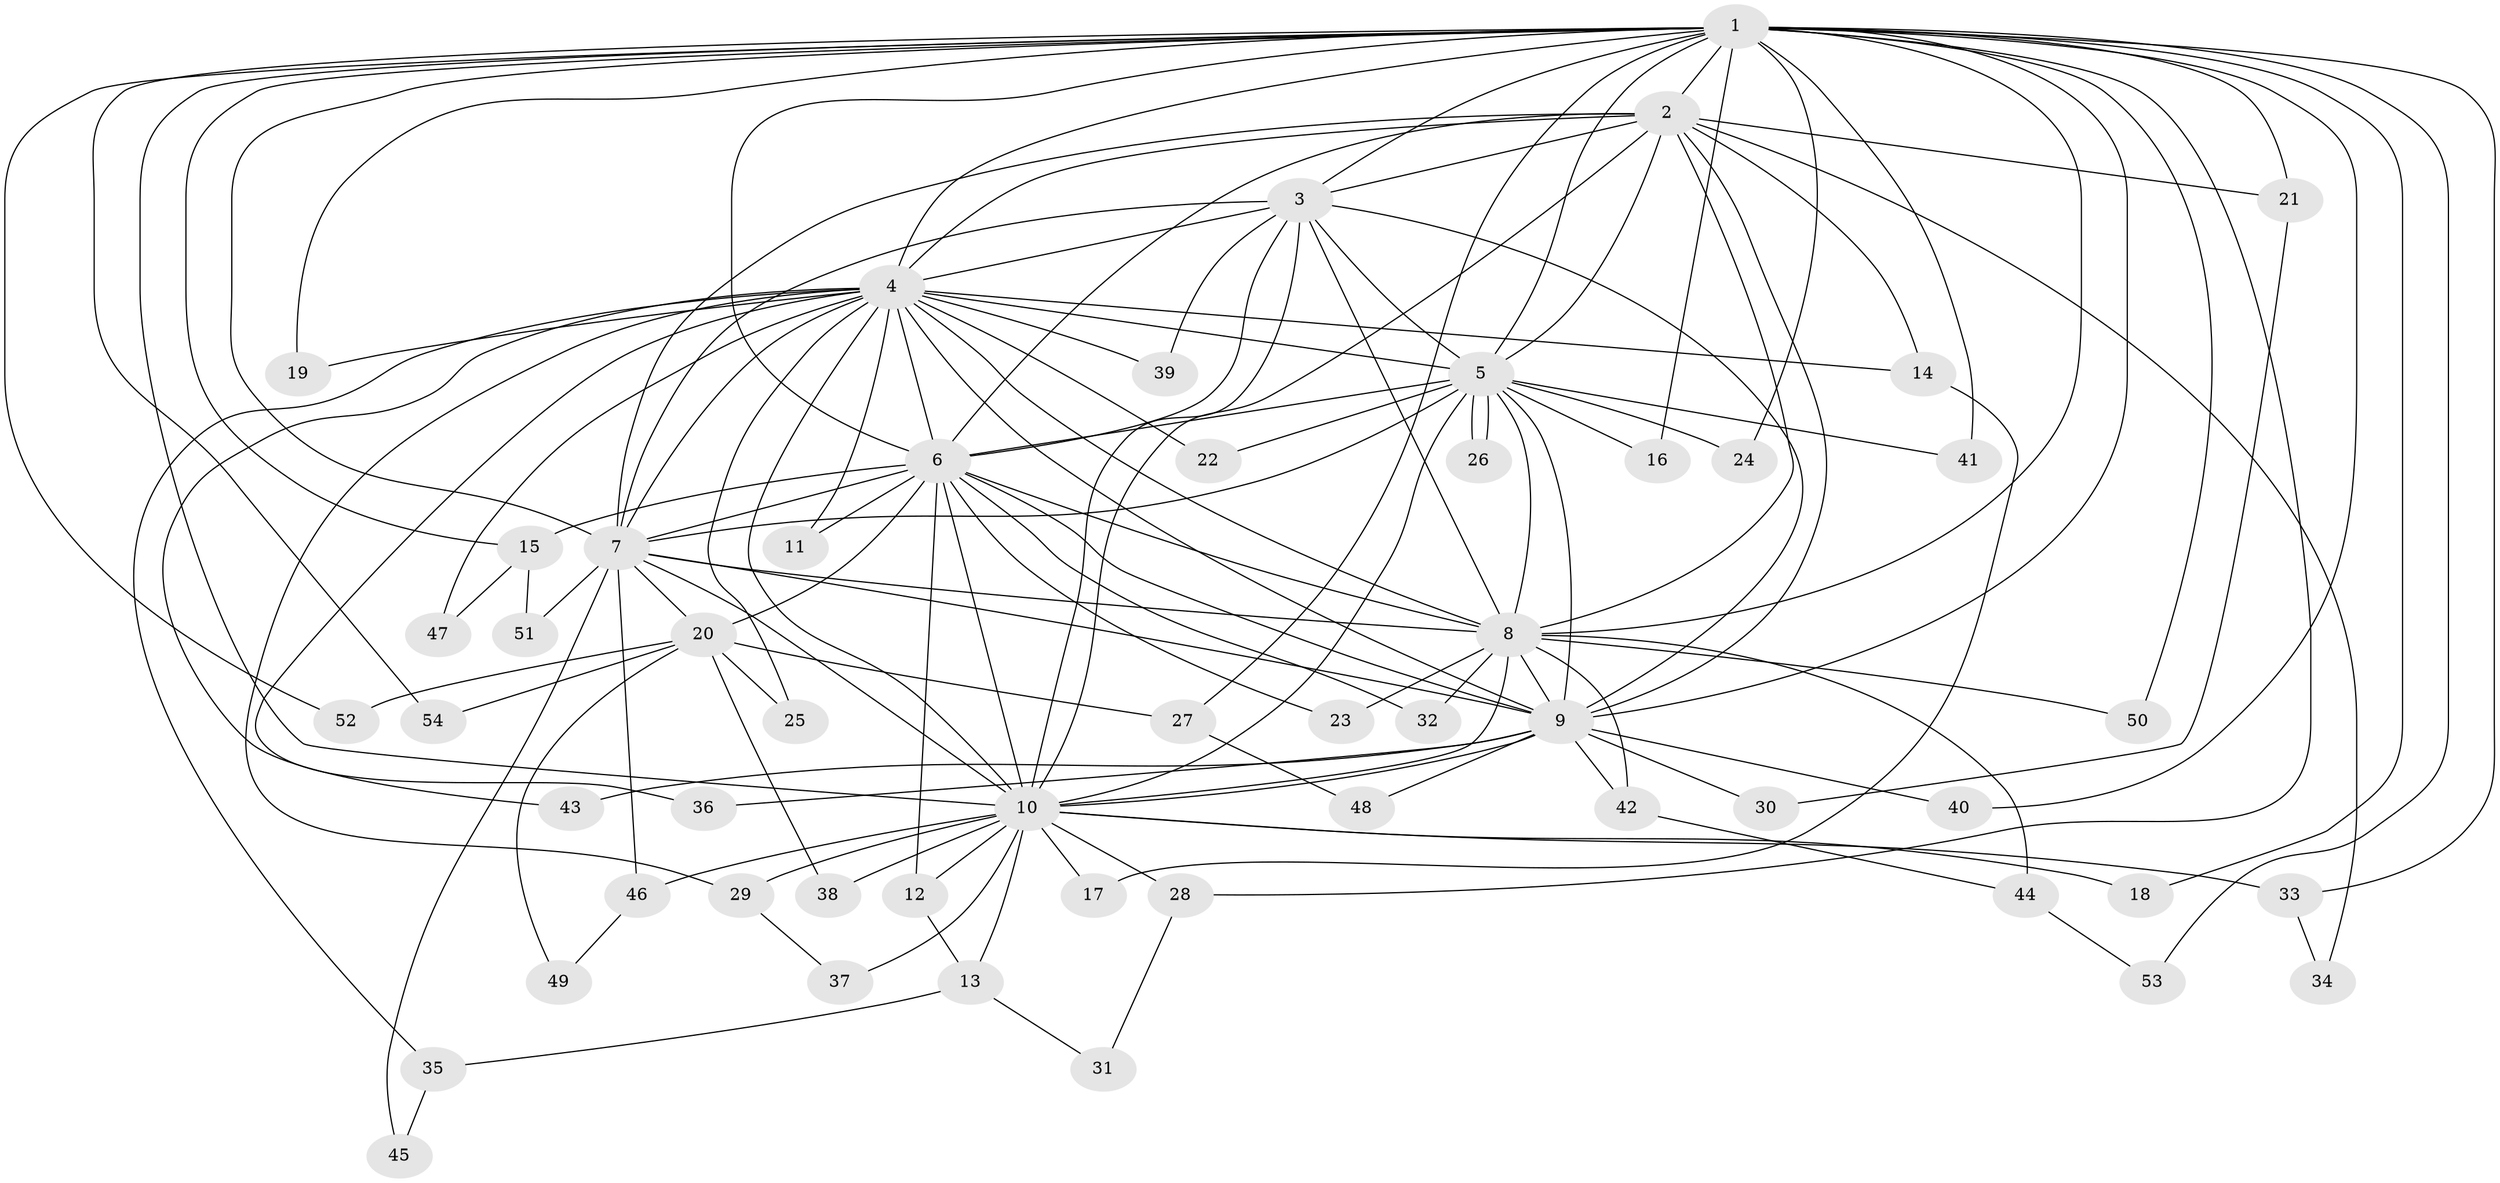 // Generated by graph-tools (version 1.1) at 2025/34/03/09/25 02:34:54]
// undirected, 54 vertices, 133 edges
graph export_dot {
graph [start="1"]
  node [color=gray90,style=filled];
  1;
  2;
  3;
  4;
  5;
  6;
  7;
  8;
  9;
  10;
  11;
  12;
  13;
  14;
  15;
  16;
  17;
  18;
  19;
  20;
  21;
  22;
  23;
  24;
  25;
  26;
  27;
  28;
  29;
  30;
  31;
  32;
  33;
  34;
  35;
  36;
  37;
  38;
  39;
  40;
  41;
  42;
  43;
  44;
  45;
  46;
  47;
  48;
  49;
  50;
  51;
  52;
  53;
  54;
  1 -- 2;
  1 -- 3;
  1 -- 4;
  1 -- 5;
  1 -- 6;
  1 -- 7;
  1 -- 8;
  1 -- 9;
  1 -- 10;
  1 -- 15;
  1 -- 16;
  1 -- 18;
  1 -- 19;
  1 -- 21;
  1 -- 24;
  1 -- 27;
  1 -- 28;
  1 -- 33;
  1 -- 40;
  1 -- 41;
  1 -- 50;
  1 -- 52;
  1 -- 53;
  1 -- 54;
  2 -- 3;
  2 -- 4;
  2 -- 5;
  2 -- 6;
  2 -- 7;
  2 -- 8;
  2 -- 9;
  2 -- 10;
  2 -- 14;
  2 -- 21;
  2 -- 34;
  3 -- 4;
  3 -- 5;
  3 -- 6;
  3 -- 7;
  3 -- 8;
  3 -- 9;
  3 -- 10;
  3 -- 39;
  4 -- 5;
  4 -- 6;
  4 -- 7;
  4 -- 8;
  4 -- 9;
  4 -- 10;
  4 -- 11;
  4 -- 14;
  4 -- 19;
  4 -- 22;
  4 -- 25;
  4 -- 29;
  4 -- 35;
  4 -- 36;
  4 -- 39;
  4 -- 43;
  4 -- 47;
  5 -- 6;
  5 -- 7;
  5 -- 8;
  5 -- 9;
  5 -- 10;
  5 -- 16;
  5 -- 22;
  5 -- 24;
  5 -- 26;
  5 -- 26;
  5 -- 41;
  6 -- 7;
  6 -- 8;
  6 -- 9;
  6 -- 10;
  6 -- 11;
  6 -- 12;
  6 -- 15;
  6 -- 20;
  6 -- 23;
  6 -- 32;
  7 -- 8;
  7 -- 9;
  7 -- 10;
  7 -- 20;
  7 -- 45;
  7 -- 46;
  7 -- 51;
  8 -- 9;
  8 -- 10;
  8 -- 23;
  8 -- 32;
  8 -- 42;
  8 -- 44;
  8 -- 50;
  9 -- 10;
  9 -- 30;
  9 -- 36;
  9 -- 40;
  9 -- 42;
  9 -- 43;
  9 -- 48;
  10 -- 12;
  10 -- 13;
  10 -- 17;
  10 -- 18;
  10 -- 28;
  10 -- 29;
  10 -- 33;
  10 -- 37;
  10 -- 38;
  10 -- 46;
  12 -- 13;
  13 -- 31;
  13 -- 35;
  14 -- 17;
  15 -- 47;
  15 -- 51;
  20 -- 25;
  20 -- 27;
  20 -- 38;
  20 -- 49;
  20 -- 52;
  20 -- 54;
  21 -- 30;
  27 -- 48;
  28 -- 31;
  29 -- 37;
  33 -- 34;
  35 -- 45;
  42 -- 44;
  44 -- 53;
  46 -- 49;
}
